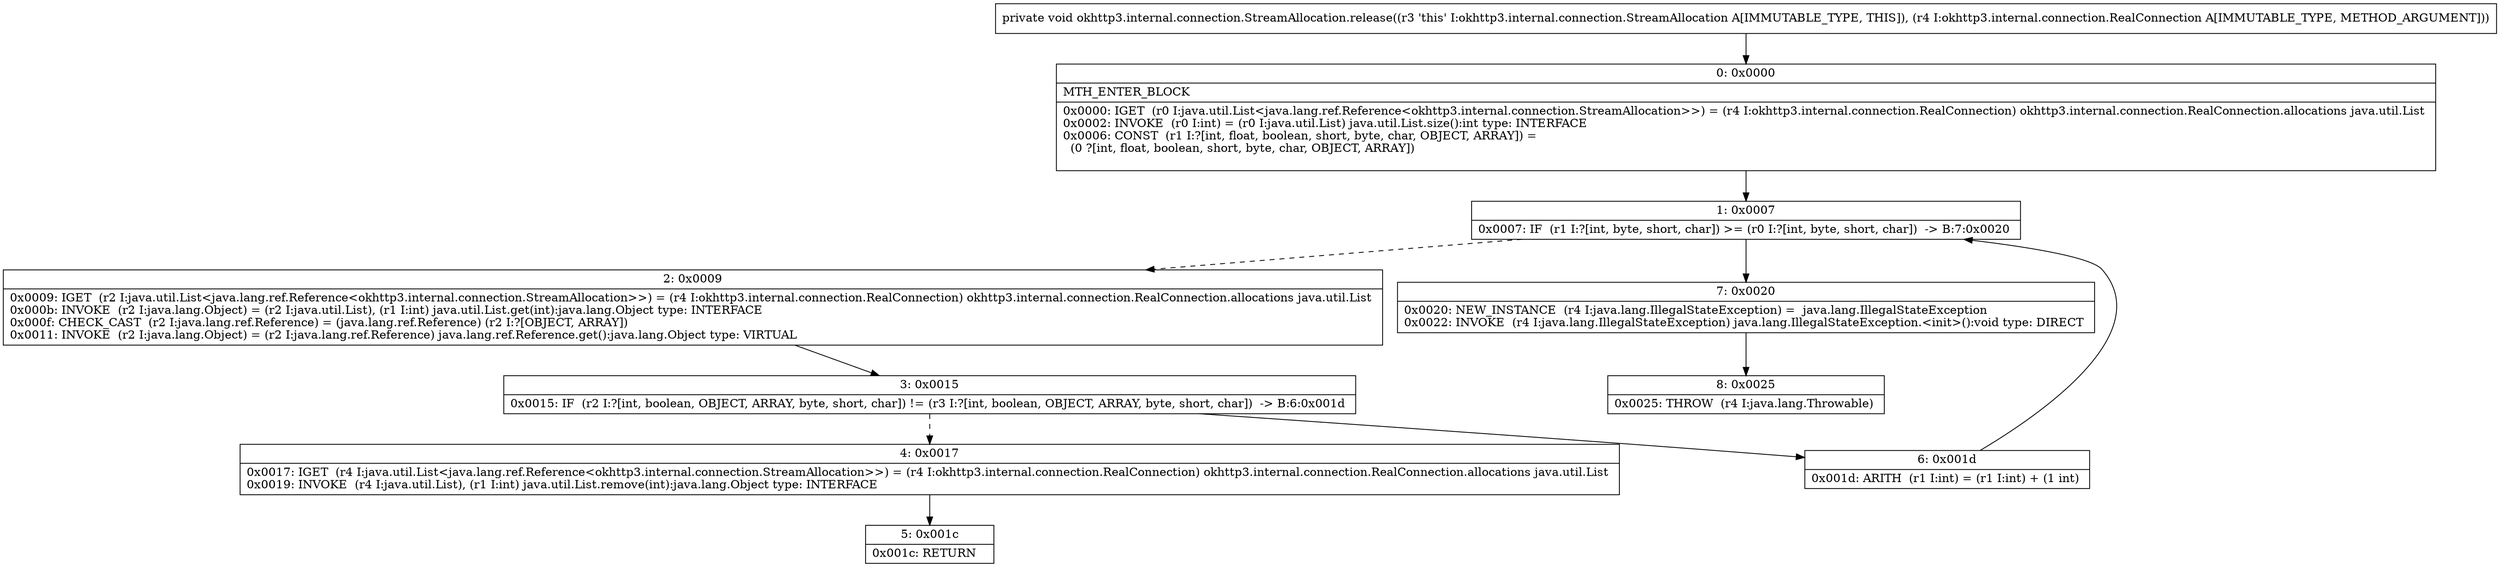 digraph "CFG forokhttp3.internal.connection.StreamAllocation.release(Lokhttp3\/internal\/connection\/RealConnection;)V" {
Node_0 [shape=record,label="{0\:\ 0x0000|MTH_ENTER_BLOCK\l|0x0000: IGET  (r0 I:java.util.List\<java.lang.ref.Reference\<okhttp3.internal.connection.StreamAllocation\>\>) = (r4 I:okhttp3.internal.connection.RealConnection) okhttp3.internal.connection.RealConnection.allocations java.util.List \l0x0002: INVOKE  (r0 I:int) = (r0 I:java.util.List) java.util.List.size():int type: INTERFACE \l0x0006: CONST  (r1 I:?[int, float, boolean, short, byte, char, OBJECT, ARRAY]) = \l  (0 ?[int, float, boolean, short, byte, char, OBJECT, ARRAY])\l \l}"];
Node_1 [shape=record,label="{1\:\ 0x0007|0x0007: IF  (r1 I:?[int, byte, short, char]) \>= (r0 I:?[int, byte, short, char])  \-\> B:7:0x0020 \l}"];
Node_2 [shape=record,label="{2\:\ 0x0009|0x0009: IGET  (r2 I:java.util.List\<java.lang.ref.Reference\<okhttp3.internal.connection.StreamAllocation\>\>) = (r4 I:okhttp3.internal.connection.RealConnection) okhttp3.internal.connection.RealConnection.allocations java.util.List \l0x000b: INVOKE  (r2 I:java.lang.Object) = (r2 I:java.util.List), (r1 I:int) java.util.List.get(int):java.lang.Object type: INTERFACE \l0x000f: CHECK_CAST  (r2 I:java.lang.ref.Reference) = (java.lang.ref.Reference) (r2 I:?[OBJECT, ARRAY]) \l0x0011: INVOKE  (r2 I:java.lang.Object) = (r2 I:java.lang.ref.Reference) java.lang.ref.Reference.get():java.lang.Object type: VIRTUAL \l}"];
Node_3 [shape=record,label="{3\:\ 0x0015|0x0015: IF  (r2 I:?[int, boolean, OBJECT, ARRAY, byte, short, char]) != (r3 I:?[int, boolean, OBJECT, ARRAY, byte, short, char])  \-\> B:6:0x001d \l}"];
Node_4 [shape=record,label="{4\:\ 0x0017|0x0017: IGET  (r4 I:java.util.List\<java.lang.ref.Reference\<okhttp3.internal.connection.StreamAllocation\>\>) = (r4 I:okhttp3.internal.connection.RealConnection) okhttp3.internal.connection.RealConnection.allocations java.util.List \l0x0019: INVOKE  (r4 I:java.util.List), (r1 I:int) java.util.List.remove(int):java.lang.Object type: INTERFACE \l}"];
Node_5 [shape=record,label="{5\:\ 0x001c|0x001c: RETURN   \l}"];
Node_6 [shape=record,label="{6\:\ 0x001d|0x001d: ARITH  (r1 I:int) = (r1 I:int) + (1 int) \l}"];
Node_7 [shape=record,label="{7\:\ 0x0020|0x0020: NEW_INSTANCE  (r4 I:java.lang.IllegalStateException) =  java.lang.IllegalStateException \l0x0022: INVOKE  (r4 I:java.lang.IllegalStateException) java.lang.IllegalStateException.\<init\>():void type: DIRECT \l}"];
Node_8 [shape=record,label="{8\:\ 0x0025|0x0025: THROW  (r4 I:java.lang.Throwable) \l}"];
MethodNode[shape=record,label="{private void okhttp3.internal.connection.StreamAllocation.release((r3 'this' I:okhttp3.internal.connection.StreamAllocation A[IMMUTABLE_TYPE, THIS]), (r4 I:okhttp3.internal.connection.RealConnection A[IMMUTABLE_TYPE, METHOD_ARGUMENT])) }"];
MethodNode -> Node_0;
Node_0 -> Node_1;
Node_1 -> Node_2[style=dashed];
Node_1 -> Node_7;
Node_2 -> Node_3;
Node_3 -> Node_4[style=dashed];
Node_3 -> Node_6;
Node_4 -> Node_5;
Node_6 -> Node_1;
Node_7 -> Node_8;
}

